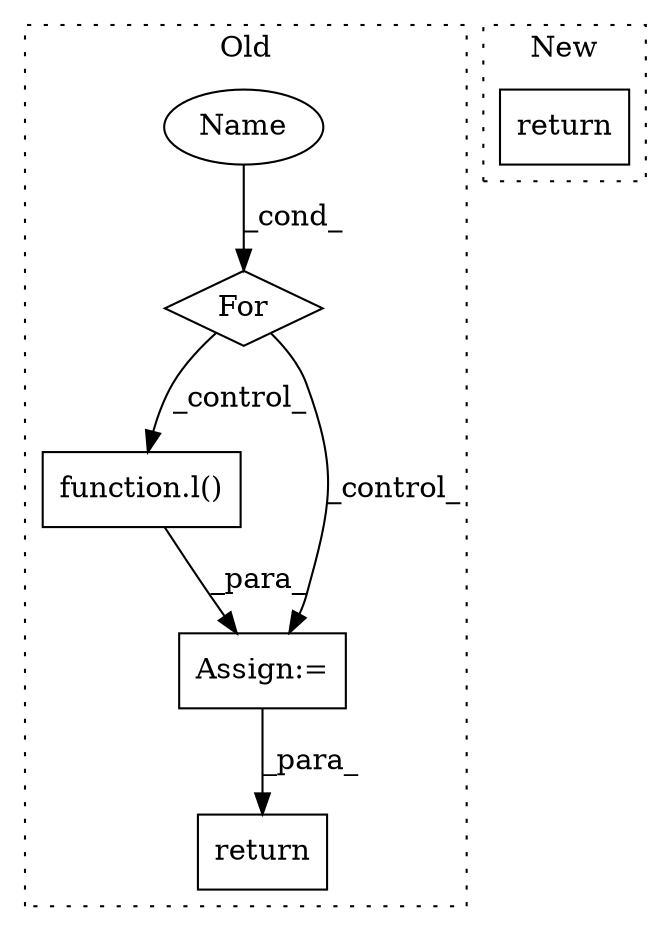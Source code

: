 digraph G {
subgraph cluster0 {
1 [label="function.l()" a="75" s="2400,2403" l="2,1" shape="box"];
3 [label="Name" a="87" s="2355" l="1" shape="ellipse"];
4 [label="Assign:=" a="68" s="2397" l="3" shape="box"];
5 [label="For" a="107" s="2351,2374" l="4,22" shape="diamond"];
6 [label="return" a="93" s="2413" l="7" shape="box"];
label = "Old";
style="dotted";
}
subgraph cluster1 {
2 [label="return" a="93" s="1404" l="6" shape="box"];
label = "New";
style="dotted";
}
1 -> 4 [label="_para_"];
3 -> 5 [label="_cond_"];
4 -> 6 [label="_para_"];
5 -> 4 [label="_control_"];
5 -> 1 [label="_control_"];
}